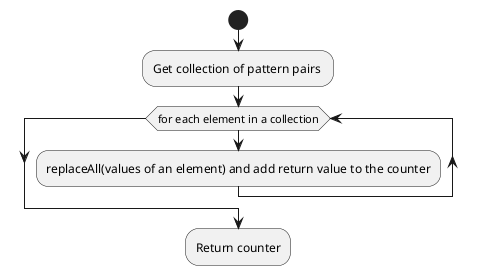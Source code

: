 @startuml
'https://plantuml.com/activity-diagram-beta

start
    :Get collection of pattern pairs ;

    while (for each element in a collection)
        :replaceAll(values of an element) and add return value to the counter;
    endwhile

    :Return counter;
@enduml
